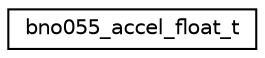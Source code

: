 digraph "Graphical Class Hierarchy"
{
  edge [fontname="Helvetica",fontsize="10",labelfontname="Helvetica",labelfontsize="10"];
  node [fontname="Helvetica",fontsize="10",shape=record];
  rankdir="LR";
  Node1 [label="bno055_accel_float_t",height=0.2,width=0.4,color="black", fillcolor="white", style="filled",URL="$structbno055__accel__float__t.html",tooltip="struct for Accel-output data of precision float "];
}
